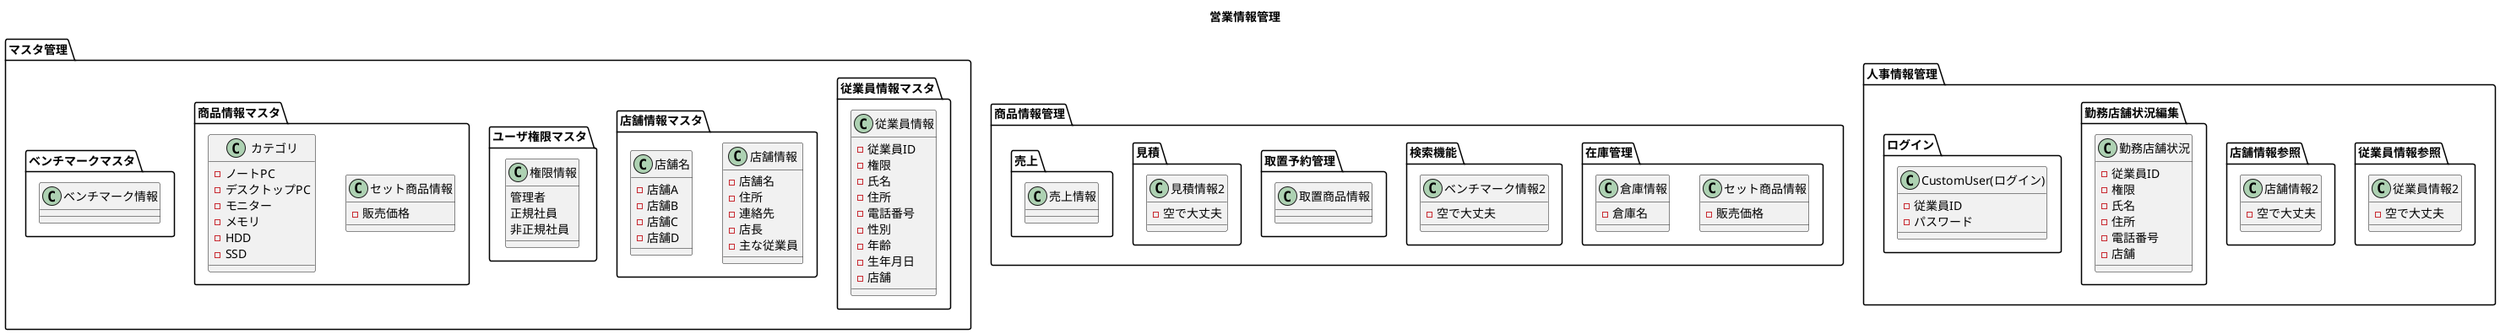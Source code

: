 @startuml クラス図
' left to right direction

title 営業情報管理


package "マスタ管理" as mastermana {
    package 従業員情報マスタ{
        ' 従業員情報
        ' モデル
        class 従業員情報{
            -従業員ID
            -権限
            -氏名
            -住所
            -電話番号
            -性別
            -年齢
            -生年月日
            -店舗
        }
    }
    package "店舗情報マスタ"{
        ' 店舗情報
        ' モデル
        class 店舗情報{
            -店舗名
            -住所
            -連絡先
            -店長
            -主な従業員
        }
        class 店舗名{
            -店舗A
            -店舗B
            -店舗C
            -店舗D
        }
    }
    package ユーザ権限マスタ{
        'ユーザ権限'
        ' モデル
        class 権限情報{
            管理者
            正規社員
            非正規社員
        }
    }
    package 商品情報マスタ{
        ' 商品情報管理
        ' モデル
        class セット商品情報{
            -販売価格
            ' 保留中
        }
        class カテゴリ{
            -ノートPC
            -デスクトップPC
            -モニター
            -メモリ
            -HDD
            -SSD
        }
        ' コントローラ
        ' class セット商品情報一覧(商品情報一覧){}
        ' class 新規登録(新規登録)){}
        ' class 詳細(詳細){}
        ' class 編集(編集){}
    }
    package ベンチマークマスタ{
        ' ベンチマークマスタ
        ' モデル
        class ベンチマーク情報{
            ' 保留中
        }
    }
    ' package 売上情報マスタ{
        ' 売上情報
        ' モデル
        
}


package "商品情報管理" as itemmana {
    package 在庫管理{
        ' 商品情報管理
        ' モデル
        class セット商品情報{
            -販売価格
            ' 保留中
        }
        class 倉庫情報{
        -倉庫名
        ' +移動指示()
        }
    }
    package 検索機能{
        ' ベンチマークマスタ
        ' モデル
        class ベンチマーク情報2{
            ' 保留中
            -空で大丈夫
        }
    }
    package 取置予約管理{
        ' 取置商品情報
        ' モデル
        class 取置商品情報{}
    }
    package 見積{
        class 見積情報2{
            -空で大丈夫
        }
    }
    package 売上{
        ' 売上情報
        ' モデル
        class 売上情報{}
    }
    
    
}


package "人事情報管理" as huremana {
    package 従業員情報参照{
        class 従業員情報2{
            -空で大丈夫
        }
    }
    package 店舗情報参照{
        class 店舗情報2{
            -空で大丈夫
        }
    }
    package 勤務店舗状況編集{
        class 勤務店舗状況{
            -従業員ID
            -権限
            -氏名
            -住所
            -電話番号
            -店舗
        }
    }
    package ログイン{
        ' ログイン'
        ' モデル
        ' class "django-allauth(ログイン)" as da{
        '     -従業員ID
        '     -パスワード
        '     ' +ログイン()
        ' }
        class CustomUser(ログイン){
            -従業員ID
            -パスワード
        }
    }
}



' class Meta{
'     -保留
' }

' itemmana -[hidden]- huremana
' mastermana -[hidden]down- itemmana
' mastermana -[hidden]down- huremana

' 要素の書き出しから


' CustomUser +-- Meta
@enduml
